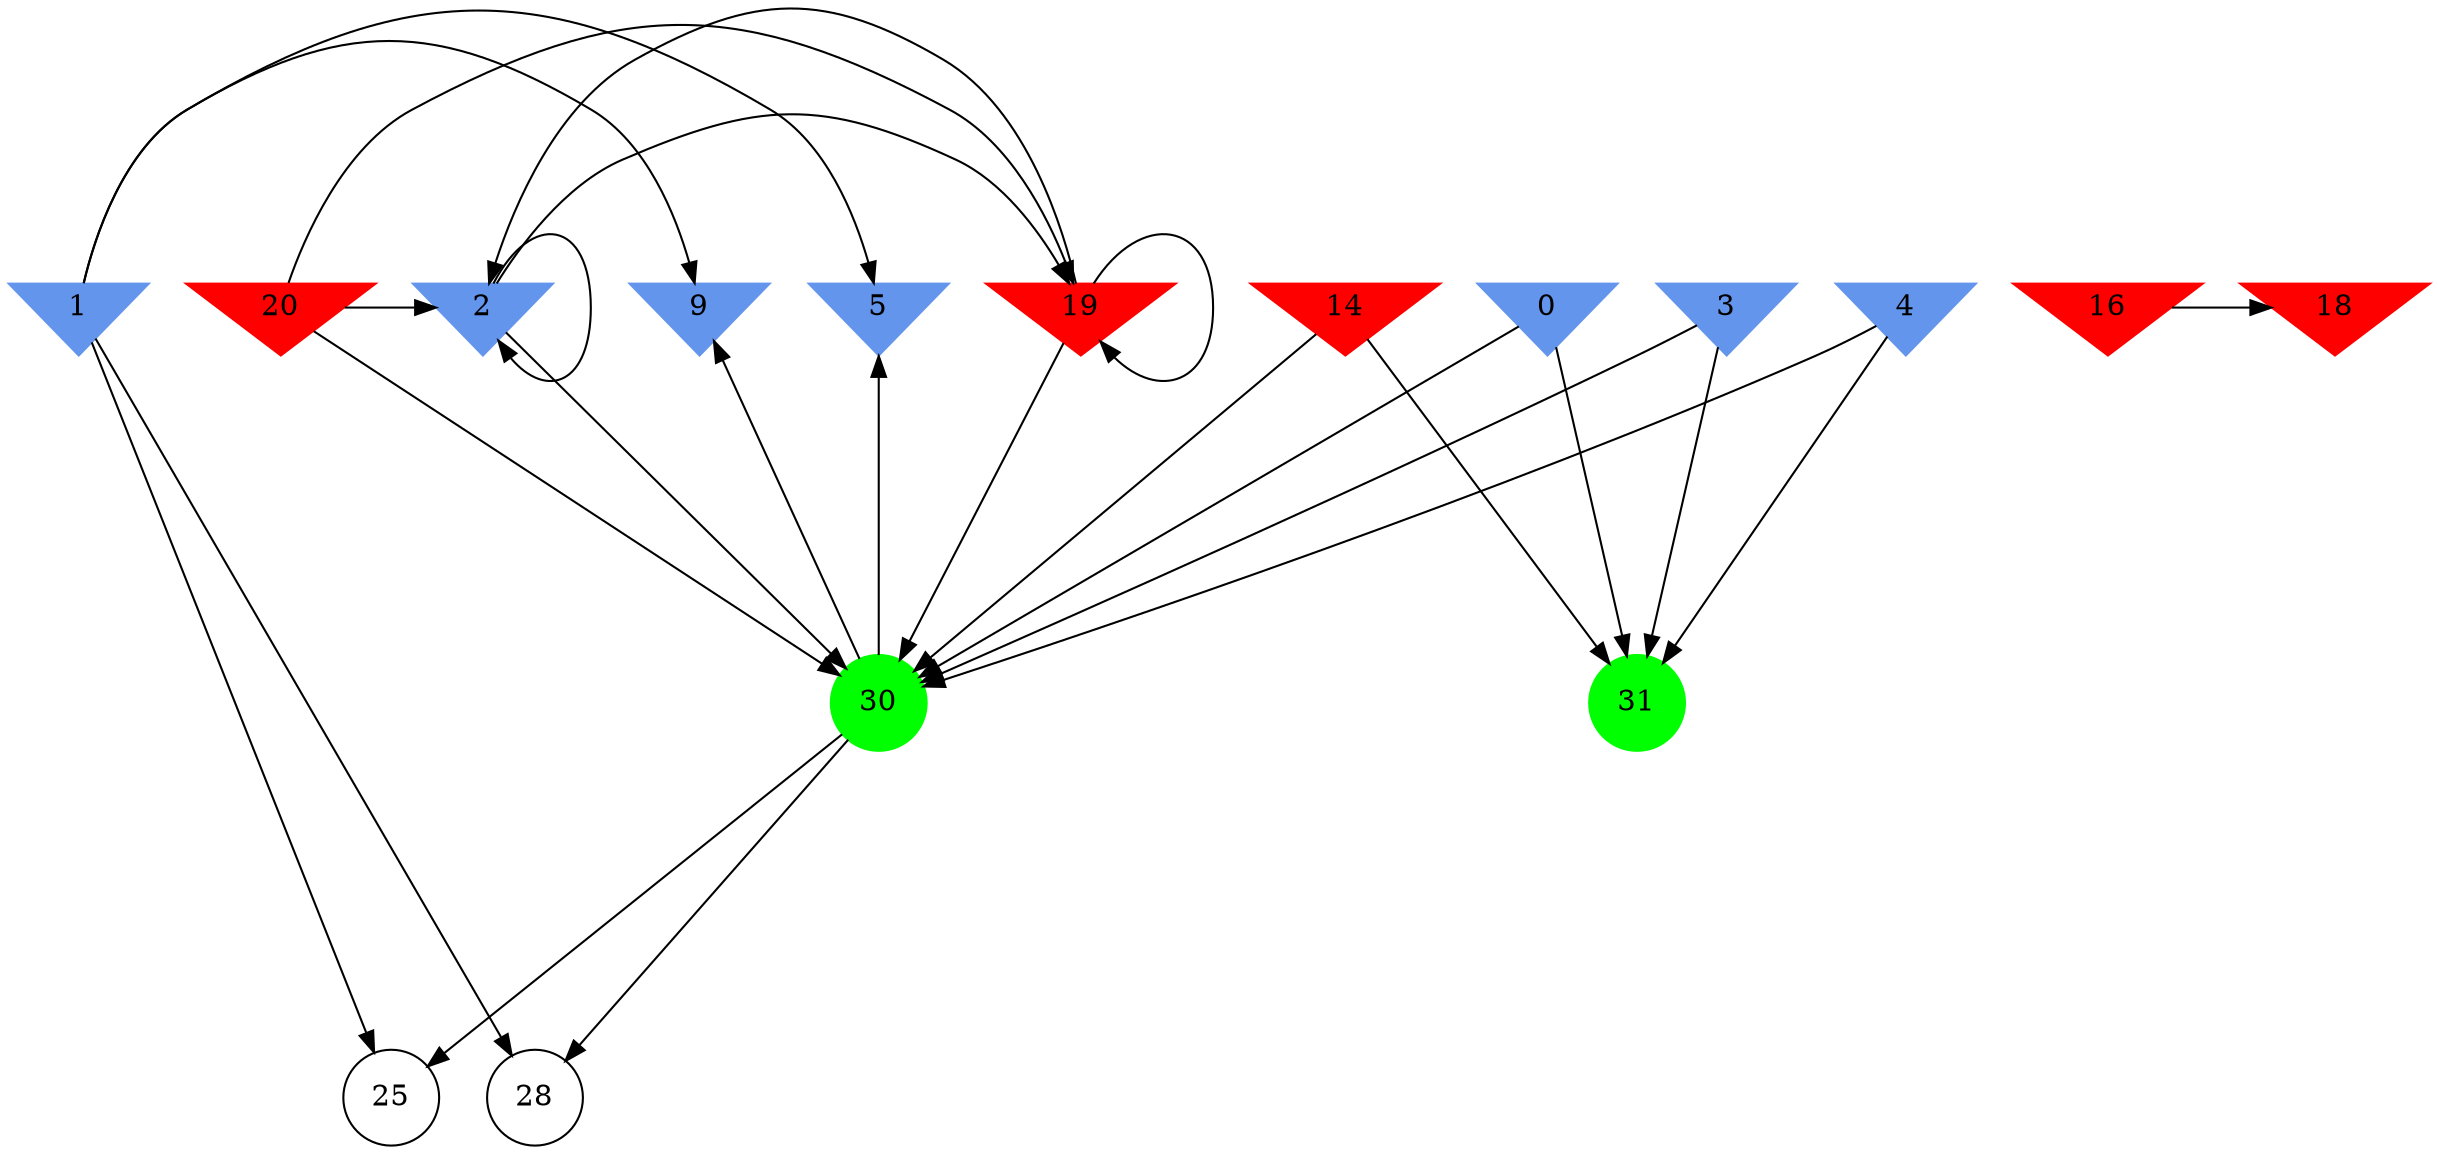 digraph brain {
	ranksep=2.0;
	0 [shape=invtriangle,style=filled,color=cornflowerblue];
	1 [shape=invtriangle,style=filled,color=cornflowerblue];
	2 [shape=invtriangle,style=filled,color=cornflowerblue];
	3 [shape=invtriangle,style=filled,color=cornflowerblue];
	4 [shape=invtriangle,style=filled,color=cornflowerblue];
	5 [shape=invtriangle,style=filled,color=cornflowerblue];
	9 [shape=invtriangle,style=filled,color=cornflowerblue];
	14 [shape=invtriangle,style=filled,color=red];
	16 [shape=invtriangle,style=filled,color=red];
	18 [shape=invtriangle,style=filled,color=red];
	19 [shape=invtriangle,style=filled,color=red];
	20 [shape=invtriangle,style=filled,color=red];
	25 [shape=circle,color=black];
	28 [shape=circle,color=black];
	30 [shape=circle,style=filled,color=green];
	31 [shape=circle,style=filled,color=green];
	0	->	31;
	0	->	30;
	3	->	31;
	3	->	30;
	4	->	31;
	4	->	30;
	14	->	31;
	14	->	30;
	16	->	18;
	2	->	19;
	2	->	30;
	2	->	2;
	19	->	19;
	19	->	30;
	19	->	2;
	20	->	19;
	20	->	30;
	20	->	2;
	1	->	28;
	1	->	9;
	1	->	25;
	1	->	5;
	30	->	28;
	30	->	9;
	30	->	25;
	30	->	5;
	{ rank=same; 0; 1; 2; 3; 4; 5; 9; 14; 16; 18; 19; 20; }
	{ rank=same; 25; 28; }
	{ rank=same; 30; 31; }
}
